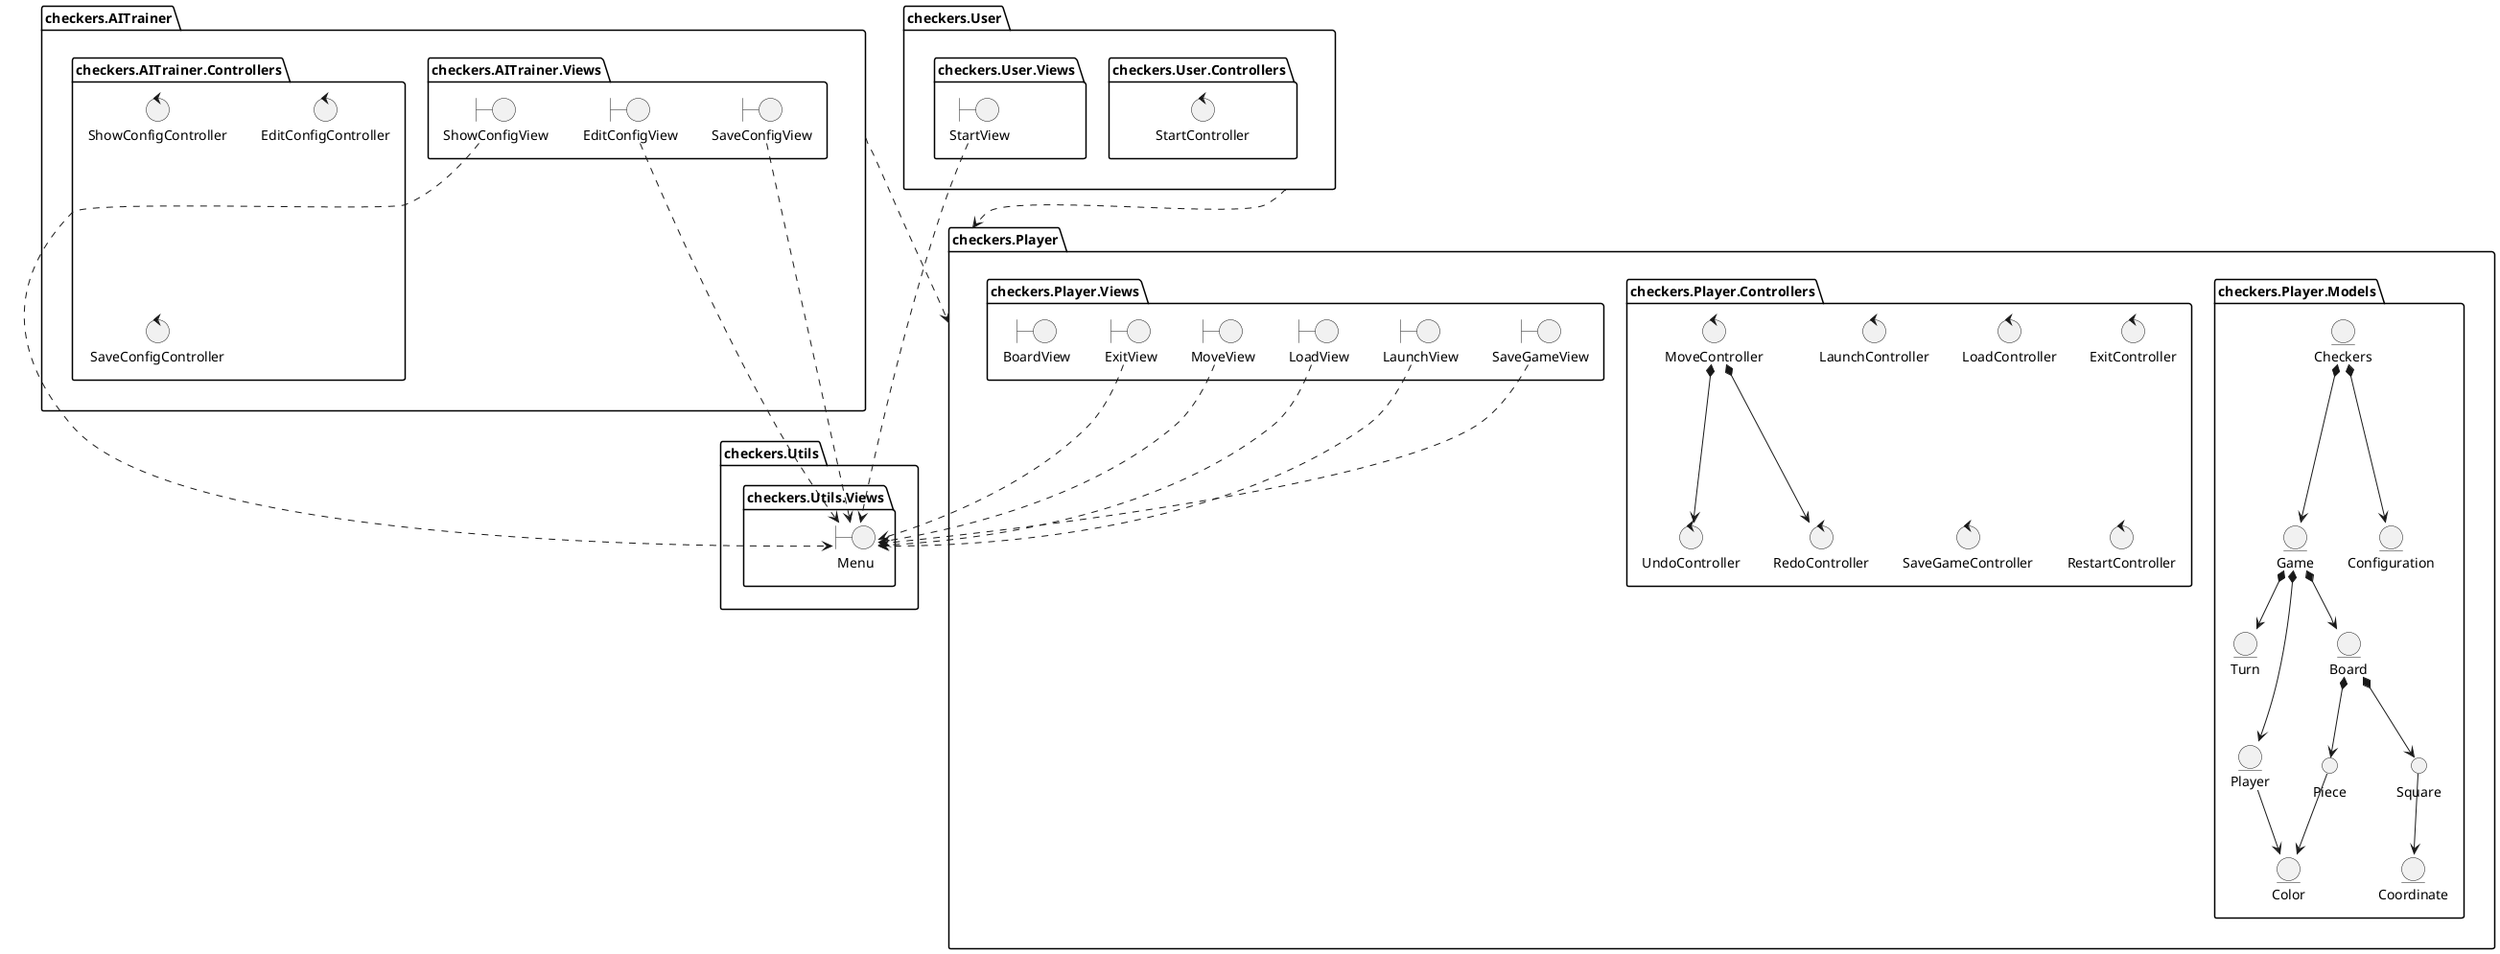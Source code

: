 @startuml Packages


package checkers.Utils {
  package checkers.Utils.Views {
    boundary Menu
  }
}

package checkers.User{
  package checkers.User.Controllers{
    control StartController
  }
  package checkers.User.Views{
    boundary StartView
    StartView ..> Menu
  }
}



package checkers.AITrainer {
  package checkers.AITrainer.Controllers{
    control ShowConfigController
    control EditConfigController
    control SaveConfigController
  }
  package checkers.AITrainer.Views{
    boundary ShowConfigView
    boundary EditConfigView
    boundary SaveConfigView
    ShowConfigView ..> Menu
    EditConfigView ..> Menu
    SaveConfigView ..> Menu
  }
}

package checkers.Player {
  package checkers.Player.Models{
    entity Checkers
    entity Game
    entity Turn
    entity Player
    entity Board
    entity Color
    entity Coordinate
    entity Configuration
    ' entity Move
    ' entity Jump
    ' entity Piece
    ' entity Square
    Checkers *--> Configuration
    Checkers *--> Game
    Game *--> Turn
    Game *--> Player
    Game *--> Board

    Board *--> Square
    Board *--> Piece
    Piece --> Color
    Player --> Color
    Square --> Coordinate

  }

  package checkers.Player.Controllers{
    control LaunchController
    control LoadController
    control MoveController
    control UndoController
    control RedoController
    control ExitController
    control SaveGameController
    control RestartController

    MoveController *--> UndoController
    MoveController *--> RedoController

  }

  package checkers.Player.Views{
    boundary LaunchView
    boundary LoadView
    boundary MoveView
    boundary ExitView
    boundary SaveGameView
    boundary BoardView

    LaunchView ..> Menu
    LoadView ..> Menu
    MoveView ..> Menu
    ExitView ..> Menu
    SaveGameView ..> Menu
  }
}

checkers.User ..> checkers.Player
checkers.AITrainer ..> checkers.Player





@enduml